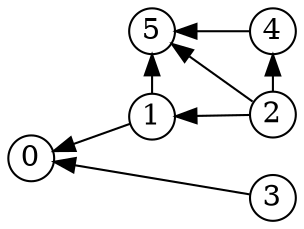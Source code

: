 digraph g
{
rankdir=RL
node [shape=circle fixedsize=true width=0.3]
5
1
2
4
1 -> 5  [weight=-111111]
2 -> 5  [weight=-111111]
4 -> 5 
2 -> 4  [weight=-111111]
2 -> 1
0
1 -> 0
3
3 -> 0 

{rank = same; 4, 2 }
{rank = same; 5, 1 }
{rank = same; 3, 4, 2 }

}